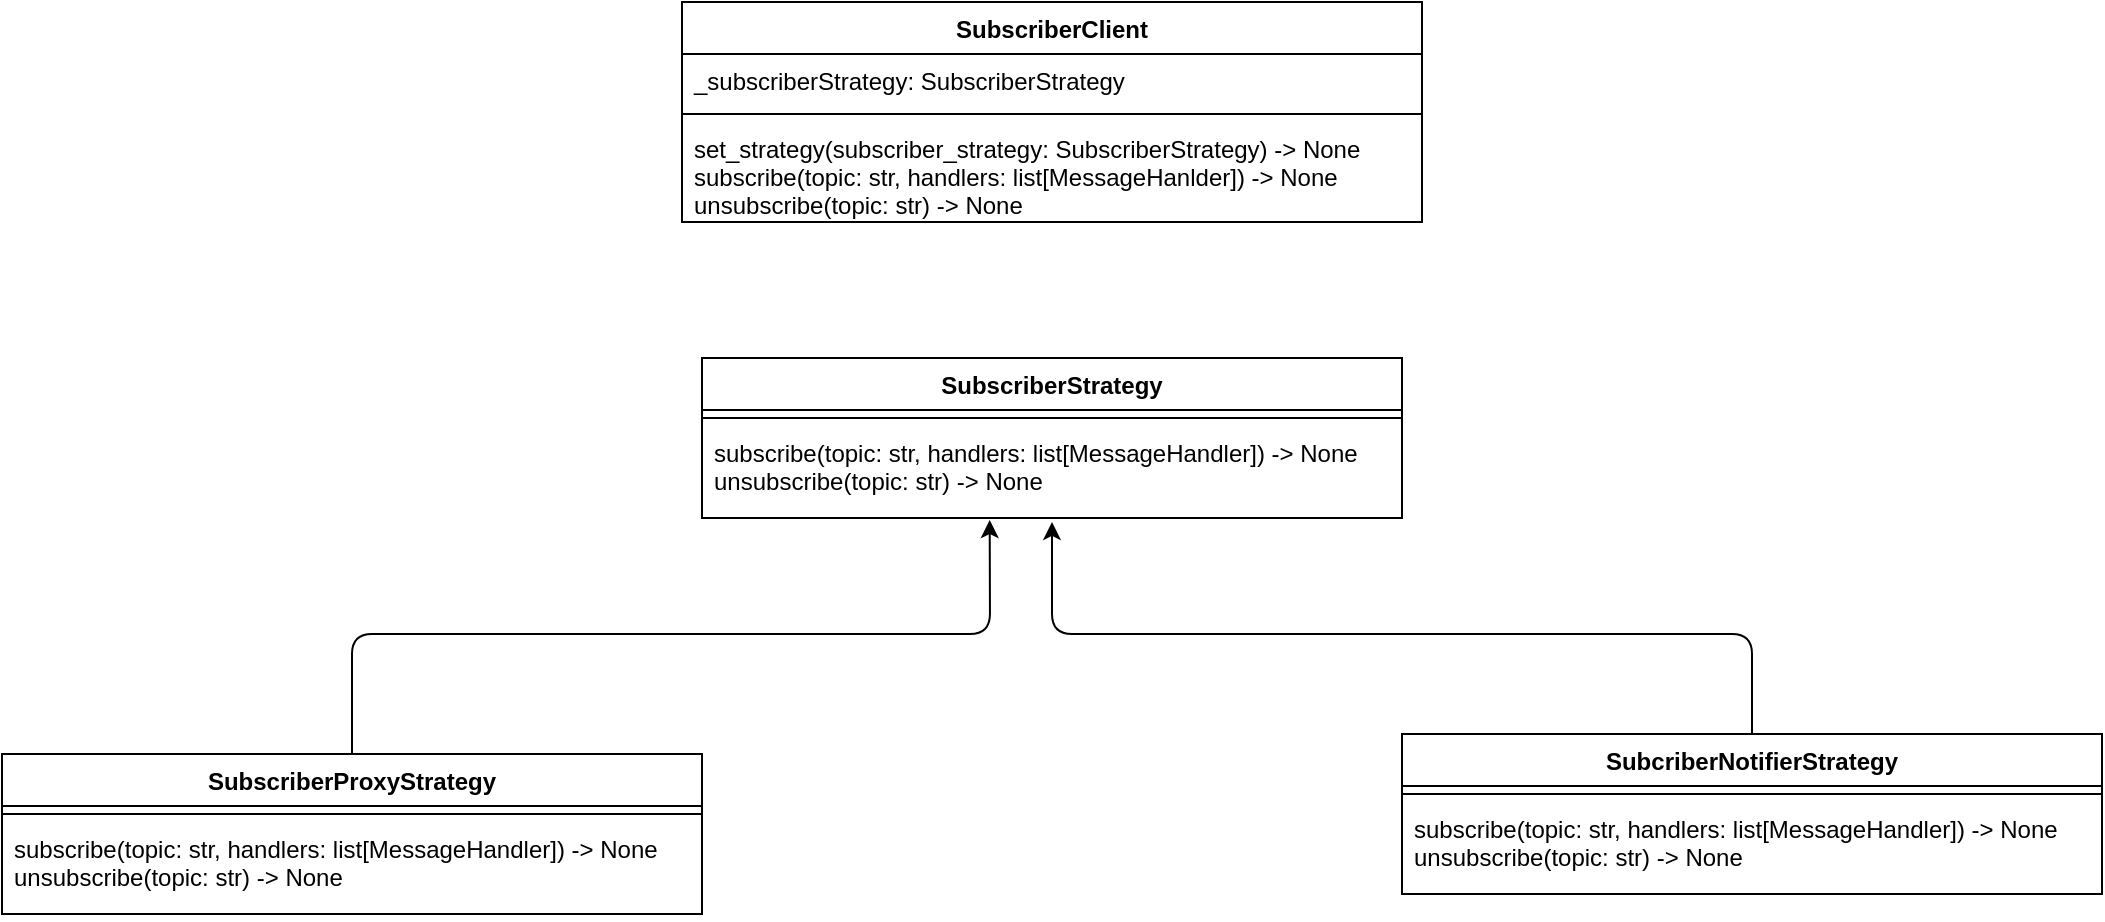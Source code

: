 <mxfile version="14.5.1" type="device" pages="3"><diagram id="y_NSIrFsMU5n1LYSMAPY" name="Page-1"><mxGraphModel dx="-1128" dy="942" grid="1" gridSize="10" guides="1" tooltips="1" connect="1" arrows="1" fold="1" page="1" pageScale="1" pageWidth="850" pageHeight="1100" math="0" shadow="0"><root><mxCell id="0"/><mxCell id="1" parent="0"/><mxCell id="sOFPcPlYR3y_qGKaDPgQ-1" value="SubscriberClient" style="swimlane;fontStyle=1;align=center;verticalAlign=top;childLayout=stackLayout;horizontal=1;startSize=26;horizontalStack=0;resizeParent=1;resizeParentMax=0;resizeLast=0;collapsible=1;marginBottom=0;" parent="1" vertex="1"><mxGeometry x="3015" y="100" width="370" height="110" as="geometry"/></mxCell><mxCell id="sOFPcPlYR3y_qGKaDPgQ-2" value="_subscriberStrategy: SubscriberStrategy" style="text;strokeColor=none;fillColor=none;align=left;verticalAlign=top;spacingLeft=4;spacingRight=4;overflow=hidden;rotatable=0;points=[[0,0.5],[1,0.5]];portConstraint=eastwest;" parent="sOFPcPlYR3y_qGKaDPgQ-1" vertex="1"><mxGeometry y="26" width="370" height="26" as="geometry"/></mxCell><mxCell id="sOFPcPlYR3y_qGKaDPgQ-3" value="" style="line;strokeWidth=1;fillColor=none;align=left;verticalAlign=middle;spacingTop=-1;spacingLeft=3;spacingRight=3;rotatable=0;labelPosition=right;points=[];portConstraint=eastwest;" parent="sOFPcPlYR3y_qGKaDPgQ-1" vertex="1"><mxGeometry y="52" width="370" height="8" as="geometry"/></mxCell><mxCell id="sOFPcPlYR3y_qGKaDPgQ-4" value="set_strategy(subscriber_strategy: SubscriberStrategy) -&gt; None&#10;subscribe(topic: str, handlers: list[MessageHanlder]) -&gt; None&#10;unsubscribe(topic: str) -&gt; None" style="text;strokeColor=none;fillColor=none;align=left;verticalAlign=top;spacingLeft=4;spacingRight=4;overflow=hidden;rotatable=0;points=[[0,0.5],[1,0.5]];portConstraint=eastwest;" parent="sOFPcPlYR3y_qGKaDPgQ-1" vertex="1"><mxGeometry y="60" width="370" height="50" as="geometry"/></mxCell><mxCell id="sOFPcPlYR3y_qGKaDPgQ-18" value="SubscriberStrategy" style="swimlane;fontStyle=1;align=center;verticalAlign=top;childLayout=stackLayout;horizontal=1;startSize=26;horizontalStack=0;resizeParent=1;resizeParentMax=0;resizeLast=0;collapsible=1;marginBottom=0;" parent="1" vertex="1"><mxGeometry x="3025" y="278" width="350" height="80" as="geometry"/></mxCell><mxCell id="sOFPcPlYR3y_qGKaDPgQ-20" value="" style="line;strokeWidth=1;fillColor=none;align=left;verticalAlign=middle;spacingTop=-1;spacingLeft=3;spacingRight=3;rotatable=0;labelPosition=right;points=[];portConstraint=eastwest;" parent="sOFPcPlYR3y_qGKaDPgQ-18" vertex="1"><mxGeometry y="26" width="350" height="8" as="geometry"/></mxCell><mxCell id="sOFPcPlYR3y_qGKaDPgQ-21" value="subscribe(topic: str, handlers: list[MessageHandler]) -&gt; None&#10;unsubscribe(topic: str) -&gt; None" style="text;strokeColor=none;fillColor=none;align=left;verticalAlign=top;spacingLeft=4;spacingRight=4;overflow=hidden;rotatable=0;points=[[0,0.5],[1,0.5]];portConstraint=eastwest;" parent="sOFPcPlYR3y_qGKaDPgQ-18" vertex="1"><mxGeometry y="34" width="350" height="46" as="geometry"/></mxCell><mxCell id="sOFPcPlYR3y_qGKaDPgQ-44" value="SubscriberProxyStrategy&#10;" style="swimlane;fontStyle=1;align=center;verticalAlign=top;childLayout=stackLayout;horizontal=1;startSize=26;horizontalStack=0;resizeParent=1;resizeParentMax=0;resizeLast=0;collapsible=1;marginBottom=0;" parent="1" vertex="1"><mxGeometry x="2675" y="476" width="350" height="80" as="geometry"/></mxCell><mxCell id="sOFPcPlYR3y_qGKaDPgQ-46" value="" style="line;strokeWidth=1;fillColor=none;align=left;verticalAlign=middle;spacingTop=-1;spacingLeft=3;spacingRight=3;rotatable=0;labelPosition=right;points=[];portConstraint=eastwest;" parent="sOFPcPlYR3y_qGKaDPgQ-44" vertex="1"><mxGeometry y="26" width="350" height="8" as="geometry"/></mxCell><mxCell id="sOFPcPlYR3y_qGKaDPgQ-47" value="subscribe(topic: str, handlers: list[MessageHandler]) -&gt; None&#10;unsubscribe(topic: str) -&gt; None" style="text;strokeColor=none;fillColor=none;align=left;verticalAlign=top;spacingLeft=4;spacingRight=4;overflow=hidden;rotatable=0;points=[[0,0.5],[1,0.5]];portConstraint=eastwest;" parent="sOFPcPlYR3y_qGKaDPgQ-44" vertex="1"><mxGeometry y="34" width="350" height="46" as="geometry"/></mxCell><mxCell id="sOFPcPlYR3y_qGKaDPgQ-52" value="SubcriberNotifierStrategy" style="swimlane;fontStyle=1;align=center;verticalAlign=top;childLayout=stackLayout;horizontal=1;startSize=26;horizontalStack=0;resizeParent=1;resizeParentMax=0;resizeLast=0;collapsible=1;marginBottom=0;" parent="1" vertex="1"><mxGeometry x="3375" y="466" width="350" height="80" as="geometry"/></mxCell><mxCell id="sOFPcPlYR3y_qGKaDPgQ-53" value="" style="line;strokeWidth=1;fillColor=none;align=left;verticalAlign=middle;spacingTop=-1;spacingLeft=3;spacingRight=3;rotatable=0;labelPosition=right;points=[];portConstraint=eastwest;" parent="sOFPcPlYR3y_qGKaDPgQ-52" vertex="1"><mxGeometry y="26" width="350" height="8" as="geometry"/></mxCell><mxCell id="sOFPcPlYR3y_qGKaDPgQ-54" value="subscribe(topic: str, handlers: list[MessageHandler]) -&gt; None&#10;unsubscribe(topic: str) -&gt; None" style="text;strokeColor=none;fillColor=none;align=left;verticalAlign=top;spacingLeft=4;spacingRight=4;overflow=hidden;rotatable=0;points=[[0,0.5],[1,0.5]];portConstraint=eastwest;" parent="sOFPcPlYR3y_qGKaDPgQ-52" vertex="1"><mxGeometry y="34" width="350" height="46" as="geometry"/></mxCell><mxCell id="sOFPcPlYR3y_qGKaDPgQ-55" value="" style="endArrow=classic;html=1;exitX=0.5;exitY=0;exitDx=0;exitDy=0;entryX=0.411;entryY=1.022;entryDx=0;entryDy=0;entryPerimeter=0;" parent="1" source="sOFPcPlYR3y_qGKaDPgQ-44" target="sOFPcPlYR3y_qGKaDPgQ-21" edge="1"><mxGeometry width="50" height="50" relative="1" as="geometry"><mxPoint x="2685" y="536" as="sourcePoint"/><mxPoint x="2735" y="486" as="targetPoint"/><Array as="points"><mxPoint x="2850" y="416"/><mxPoint x="3169" y="416"/></Array></mxGeometry></mxCell><mxCell id="sOFPcPlYR3y_qGKaDPgQ-58" value="" style="endArrow=classic;html=1;entryX=0.5;entryY=1.043;entryDx=0;entryDy=0;entryPerimeter=0;exitX=0.5;exitY=0;exitDx=0;exitDy=0;" parent="1" source="sOFPcPlYR3y_qGKaDPgQ-52" target="sOFPcPlYR3y_qGKaDPgQ-21" edge="1"><mxGeometry width="50" height="50" relative="1" as="geometry"><mxPoint x="2685" y="536" as="sourcePoint"/><mxPoint x="2735" y="486" as="targetPoint"/><Array as="points"><mxPoint x="3550" y="416"/><mxPoint x="3200" y="416"/></Array></mxGeometry></mxCell></root></mxGraphModel></diagram><diagram id="vjmuVzwR1Xl_3p-UTDQA" name="Page-2"><mxGraphModel dx="1422" dy="942" grid="1" gridSize="10" guides="1" tooltips="1" connect="1" arrows="1" fold="1" page="1" pageScale="1" pageWidth="850" pageHeight="1100" math="0" shadow="0"><root><mxCell id="T0jar1boVHB9XYT63yk8-0"/><mxCell id="T0jar1boVHB9XYT63yk8-1" parent="T0jar1boVHB9XYT63yk8-0"/><mxCell id="T0jar1boVHB9XYT63yk8-2" value="PublisherClient" style="swimlane;fontStyle=1;align=center;verticalAlign=top;childLayout=stackLayout;horizontal=1;startSize=26;horizontalStack=0;resizeParent=1;resizeParentMax=0;resizeLast=0;collapsible=1;marginBottom=0;" vertex="1" parent="T0jar1boVHB9XYT63yk8-1"><mxGeometry x="309" y="43" width="220" height="110" as="geometry"/></mxCell><mxCell id="T0jar1boVHB9XYT63yk8-3" value="_publisherStrategy: PublisherStrategy" style="text;strokeColor=none;fillColor=none;align=left;verticalAlign=top;spacingLeft=4;spacingRight=4;overflow=hidden;rotatable=0;points=[[0,0.5],[1,0.5]];portConstraint=eastwest;" vertex="1" parent="T0jar1boVHB9XYT63yk8-2"><mxGeometry y="26" width="220" height="26" as="geometry"/></mxCell><mxCell id="T0jar1boVHB9XYT63yk8-4" value="" style="line;strokeWidth=1;fillColor=none;align=left;verticalAlign=middle;spacingTop=-1;spacingLeft=3;spacingRight=3;rotatable=0;labelPosition=right;points=[];portConstraint=eastwest;" vertex="1" parent="T0jar1boVHB9XYT63yk8-2"><mxGeometry y="52" width="220" height="8" as="geometry"/></mxCell><mxCell id="T0jar1boVHB9XYT63yk8-5" value="register(topics: list[str]) -&gt; None&#10;publish(topic: str, val: str) -&gt; None" style="text;strokeColor=none;fillColor=none;align=left;verticalAlign=top;spacingLeft=4;spacingRight=4;overflow=hidden;rotatable=0;points=[[0,0.5],[1,0.5]];portConstraint=eastwest;" vertex="1" parent="T0jar1boVHB9XYT63yk8-2"><mxGeometry y="60" width="220" height="50" as="geometry"/></mxCell><mxCell id="T0jar1boVHB9XYT63yk8-6" value="PublisherStrategy" style="swimlane;fontStyle=1;align=center;verticalAlign=top;childLayout=stackLayout;horizontal=1;startSize=26;horizontalStack=0;resizeParent=1;resizeParentMax=0;resizeLast=0;collapsible=1;marginBottom=0;" vertex="1" parent="T0jar1boVHB9XYT63yk8-1"><mxGeometry x="309" y="255" width="220" height="80" as="geometry"/></mxCell><mxCell id="T0jar1boVHB9XYT63yk8-7" value="" style="line;strokeWidth=1;fillColor=none;align=left;verticalAlign=middle;spacingTop=-1;spacingLeft=3;spacingRight=3;rotatable=0;labelPosition=right;points=[];portConstraint=eastwest;" vertex="1" parent="T0jar1boVHB9XYT63yk8-6"><mxGeometry y="26" width="220" height="8" as="geometry"/></mxCell><mxCell id="T0jar1boVHB9XYT63yk8-8" value="register(topics: list[str]) -&gt; None&#10;publish(topic: str, val: str) -&gt; None" style="text;strokeColor=none;fillColor=none;align=left;verticalAlign=top;spacingLeft=4;spacingRight=4;overflow=hidden;rotatable=0;points=[[0,0.5],[1,0.5]];portConstraint=eastwest;" vertex="1" parent="T0jar1boVHB9XYT63yk8-6"><mxGeometry y="34" width="220" height="46" as="geometry"/></mxCell><mxCell id="T0jar1boVHB9XYT63yk8-9" value="PublisherProxyStrategy" style="swimlane;fontStyle=1;align=center;verticalAlign=top;childLayout=stackLayout;horizontal=1;startSize=26;horizontalStack=0;resizeParent=1;resizeParentMax=0;resizeLast=0;collapsible=1;marginBottom=0;" vertex="1" parent="T0jar1boVHB9XYT63yk8-1"><mxGeometry x="119" y="483" width="190" height="80" as="geometry"/></mxCell><mxCell id="T0jar1boVHB9XYT63yk8-10" value="" style="line;strokeWidth=1;fillColor=none;align=left;verticalAlign=middle;spacingTop=-1;spacingLeft=3;spacingRight=3;rotatable=0;labelPosition=right;points=[];portConstraint=eastwest;" vertex="1" parent="T0jar1boVHB9XYT63yk8-9"><mxGeometry y="26" width="190" height="8" as="geometry"/></mxCell><mxCell id="T0jar1boVHB9XYT63yk8-11" value="register(topics: list[str]) -&gt; None&#10;publish(topic: str, val: str) -&gt; None" style="text;strokeColor=none;fillColor=none;align=left;verticalAlign=top;spacingLeft=4;spacingRight=4;overflow=hidden;rotatable=0;points=[[0,0.5],[1,0.5]];portConstraint=eastwest;" vertex="1" parent="T0jar1boVHB9XYT63yk8-9"><mxGeometry y="34" width="190" height="46" as="geometry"/></mxCell><mxCell id="T0jar1boVHB9XYT63yk8-12" value="PublisherNotifierStrategy" style="swimlane;fontStyle=1;align=center;verticalAlign=top;childLayout=stackLayout;horizontal=1;startSize=26;horizontalStack=0;resizeParent=1;resizeParentMax=0;resizeLast=0;collapsible=1;marginBottom=0;" vertex="1" parent="T0jar1boVHB9XYT63yk8-1"><mxGeometry x="529" y="483" width="190" height="80" as="geometry"/></mxCell><mxCell id="T0jar1boVHB9XYT63yk8-13" value="" style="line;strokeWidth=1;fillColor=none;align=left;verticalAlign=middle;spacingTop=-1;spacingLeft=3;spacingRight=3;rotatable=0;labelPosition=right;points=[];portConstraint=eastwest;" vertex="1" parent="T0jar1boVHB9XYT63yk8-12"><mxGeometry y="26" width="190" height="8" as="geometry"/></mxCell><mxCell id="T0jar1boVHB9XYT63yk8-14" value="register(topics: list[str]) -&gt; None&#10;publish(topic: str, val: str) -&gt; None" style="text;strokeColor=none;fillColor=none;align=left;verticalAlign=top;spacingLeft=4;spacingRight=4;overflow=hidden;rotatable=0;points=[[0,0.5],[1,0.5]];portConstraint=eastwest;" vertex="1" parent="T0jar1boVHB9XYT63yk8-12"><mxGeometry y="34" width="190" height="46" as="geometry"/></mxCell><mxCell id="T0jar1boVHB9XYT63yk8-15" value="" style="endArrow=classic;html=1;exitX=0.5;exitY=0;exitDx=0;exitDy=0;entryX=0.632;entryY=0.957;entryDx=0;entryDy=0;entryPerimeter=0;" edge="1" parent="T0jar1boVHB9XYT63yk8-1" source="T0jar1boVHB9XYT63yk8-12" target="T0jar1boVHB9XYT63yk8-8"><mxGeometry width="50" height="50" relative="1" as="geometry"><mxPoint x="709" y="513" as="sourcePoint"/><mxPoint x="448" y="353" as="targetPoint"/><Array as="points"><mxPoint x="624" y="413"/><mxPoint x="449" y="413"/><mxPoint x="448" y="383"/></Array></mxGeometry></mxCell><mxCell id="T0jar1boVHB9XYT63yk8-16" value="" style="endArrow=classic;html=1;entryX=0.4;entryY=0.978;entryDx=0;entryDy=0;entryPerimeter=0;exitX=0.5;exitY=0;exitDx=0;exitDy=0;" edge="1" parent="T0jar1boVHB9XYT63yk8-1" source="T0jar1boVHB9XYT63yk8-9" target="T0jar1boVHB9XYT63yk8-8"><mxGeometry width="50" height="50" relative="1" as="geometry"><mxPoint x="709" y="513" as="sourcePoint"/><mxPoint x="759" y="463" as="targetPoint"/><Array as="points"><mxPoint x="214" y="413"/><mxPoint x="397" y="413"/></Array></mxGeometry></mxCell></root></mxGraphModel></diagram><diagram id="FLarueavstvq-34CPnY6" name="Page-3"><mxGraphModel dx="572" dy="942" grid="1" gridSize="10" guides="1" tooltips="1" connect="1" arrows="1" fold="1" page="1" pageScale="1" pageWidth="850" pageHeight="1100" math="0" shadow="0"><root><mxCell id="QH5k_43kofKlV5C12cw_-0"/><mxCell id="QH5k_43kofKlV5C12cw_-1" parent="QH5k_43kofKlV5C12cw_-0"/><mxCell id="QH5k_43kofKlV5C12cw_-2" value="BrokerClient" style="swimlane;fontStyle=1;align=center;verticalAlign=top;childLayout=stackLayout;horizontal=1;startSize=26;horizontalStack=0;resizeParent=1;resizeParentMax=0;resizeLast=0;collapsible=1;marginBottom=0;" vertex="1" parent="QH5k_43kofKlV5C12cw_-1"><mxGeometry x="1175" y="70" width="220" height="100" as="geometry"/></mxCell><mxCell id="QH5k_43kofKlV5C12cw_-3" value="_brokerStrategy: BrokerStrategy" style="text;strokeColor=none;fillColor=none;align=left;verticalAlign=top;spacingLeft=4;spacingRight=4;overflow=hidden;rotatable=0;points=[[0,0.5],[1,0.5]];portConstraint=eastwest;" vertex="1" parent="QH5k_43kofKlV5C12cw_-2"><mxGeometry y="26" width="220" height="26" as="geometry"/></mxCell><mxCell id="QH5k_43kofKlV5C12cw_-4" value="" style="line;strokeWidth=1;fillColor=none;align=left;verticalAlign=middle;spacingTop=-1;spacingLeft=3;spacingRight=3;rotatable=0;labelPosition=right;points=[];portConstraint=eastwest;" vertex="1" parent="QH5k_43kofKlV5C12cw_-2"><mxGeometry y="52" width="220" height="8" as="geometry"/></mxCell><mxCell id="QH5k_43kofKlV5C12cw_-5" value="run() -&gt; None&#10;close() -&gt; None" style="text;strokeColor=none;fillColor=none;align=left;verticalAlign=top;spacingLeft=4;spacingRight=4;overflow=hidden;rotatable=0;points=[[0,0.5],[1,0.5]];portConstraint=eastwest;" vertex="1" parent="QH5k_43kofKlV5C12cw_-2"><mxGeometry y="60" width="220" height="40" as="geometry"/></mxCell><mxCell id="QH5k_43kofKlV5C12cw_-6" value="BrokerStrategy" style="swimlane;fontStyle=1;align=center;verticalAlign=top;childLayout=stackLayout;horizontal=1;startSize=26;horizontalStack=0;resizeParent=1;resizeParentMax=0;resizeLast=0;collapsible=1;marginBottom=0;" vertex="1" parent="QH5k_43kofKlV5C12cw_-1"><mxGeometry x="1205" y="228" width="160" height="80" as="geometry"/></mxCell><mxCell id="QH5k_43kofKlV5C12cw_-7" value="" style="line;strokeWidth=1;fillColor=none;align=left;verticalAlign=middle;spacingTop=-1;spacingLeft=3;spacingRight=3;rotatable=0;labelPosition=right;points=[];portConstraint=eastwest;" vertex="1" parent="QH5k_43kofKlV5C12cw_-6"><mxGeometry y="26" width="160" height="8" as="geometry"/></mxCell><mxCell id="QH5k_43kofKlV5C12cw_-8" value="run() -&gt; None&#10;close() -&gt; None" style="text;strokeColor=none;fillColor=none;align=left;verticalAlign=top;spacingLeft=4;spacingRight=4;overflow=hidden;rotatable=0;points=[[0,0.5],[1,0.5]];portConstraint=eastwest;" vertex="1" parent="QH5k_43kofKlV5C12cw_-6"><mxGeometry y="34" width="160" height="46" as="geometry"/></mxCell><mxCell id="QH5k_43kofKlV5C12cw_-9" value="BrokerProxyStrategy&#10;" style="swimlane;fontStyle=1;align=center;verticalAlign=top;childLayout=stackLayout;horizontal=1;startSize=26;horizontalStack=0;resizeParent=1;resizeParentMax=0;resizeLast=0;collapsible=1;marginBottom=0;" vertex="1" parent="QH5k_43kofKlV5C12cw_-1"><mxGeometry x="1045" y="456" width="160" height="70" as="geometry"/></mxCell><mxCell id="QH5k_43kofKlV5C12cw_-10" value="" style="line;strokeWidth=1;fillColor=none;align=left;verticalAlign=middle;spacingTop=-1;spacingLeft=3;spacingRight=3;rotatable=0;labelPosition=right;points=[];portConstraint=eastwest;" vertex="1" parent="QH5k_43kofKlV5C12cw_-9"><mxGeometry y="26" width="160" height="8" as="geometry"/></mxCell><mxCell id="QH5k_43kofKlV5C12cw_-11" value="run() -&gt; None&#10;close() -&gt; None" style="text;strokeColor=none;fillColor=none;align=left;verticalAlign=top;spacingLeft=4;spacingRight=4;overflow=hidden;rotatable=0;points=[[0,0.5],[1,0.5]];portConstraint=eastwest;" vertex="1" parent="QH5k_43kofKlV5C12cw_-9"><mxGeometry y="34" width="160" height="36" as="geometry"/></mxCell><mxCell id="QH5k_43kofKlV5C12cw_-12" value="BrokerNotifierStrategy" style="swimlane;fontStyle=1;align=center;verticalAlign=top;childLayout=stackLayout;horizontal=1;startSize=26;horizontalStack=0;resizeParent=1;resizeParentMax=0;resizeLast=0;collapsible=1;marginBottom=0;" vertex="1" parent="QH5k_43kofKlV5C12cw_-1"><mxGeometry x="1365" y="456" width="160" height="70" as="geometry"/></mxCell><mxCell id="QH5k_43kofKlV5C12cw_-13" value="" style="line;strokeWidth=1;fillColor=none;align=left;verticalAlign=middle;spacingTop=-1;spacingLeft=3;spacingRight=3;rotatable=0;labelPosition=right;points=[];portConstraint=eastwest;" vertex="1" parent="QH5k_43kofKlV5C12cw_-12"><mxGeometry y="26" width="160" height="8" as="geometry"/></mxCell><mxCell id="QH5k_43kofKlV5C12cw_-14" value="run() -&gt; None&#10;close() -&gt; None" style="text;strokeColor=none;fillColor=none;align=left;verticalAlign=top;spacingLeft=4;spacingRight=4;overflow=hidden;rotatable=0;points=[[0,0.5],[1,0.5]];portConstraint=eastwest;" vertex="1" parent="QH5k_43kofKlV5C12cw_-12"><mxGeometry y="34" width="160" height="36" as="geometry"/></mxCell><mxCell id="QH5k_43kofKlV5C12cw_-15" value="" style="endArrow=classic;html=1;exitX=0.5;exitY=0;exitDx=0;exitDy=0;entryX=0.638;entryY=1.043;entryDx=0;entryDy=0;entryPerimeter=0;" edge="1" parent="QH5k_43kofKlV5C12cw_-1" target="QH5k_43kofKlV5C12cw_-8"><mxGeometry width="50" height="50" relative="1" as="geometry"><mxPoint x="1441" y="456" as="sourcePoint"/><mxPoint x="1307" y="320" as="targetPoint"/><Array as="points"><mxPoint x="1441" y="386"/><mxPoint x="1307" y="386"/></Array></mxGeometry></mxCell><mxCell id="QH5k_43kofKlV5C12cw_-16" value="" style="endArrow=classic;html=1;exitX=0.5;exitY=0;exitDx=0;exitDy=0;" edge="1" parent="QH5k_43kofKlV5C12cw_-1" source="QH5k_43kofKlV5C12cw_-9"><mxGeometry width="50" height="50" relative="1" as="geometry"><mxPoint x="1305" y="486" as="sourcePoint"/><mxPoint x="1275" y="310" as="targetPoint"/><Array as="points"><mxPoint x="1125" y="386"/><mxPoint x="1275" y="386"/></Array></mxGeometry></mxCell></root></mxGraphModel></diagram></mxfile>